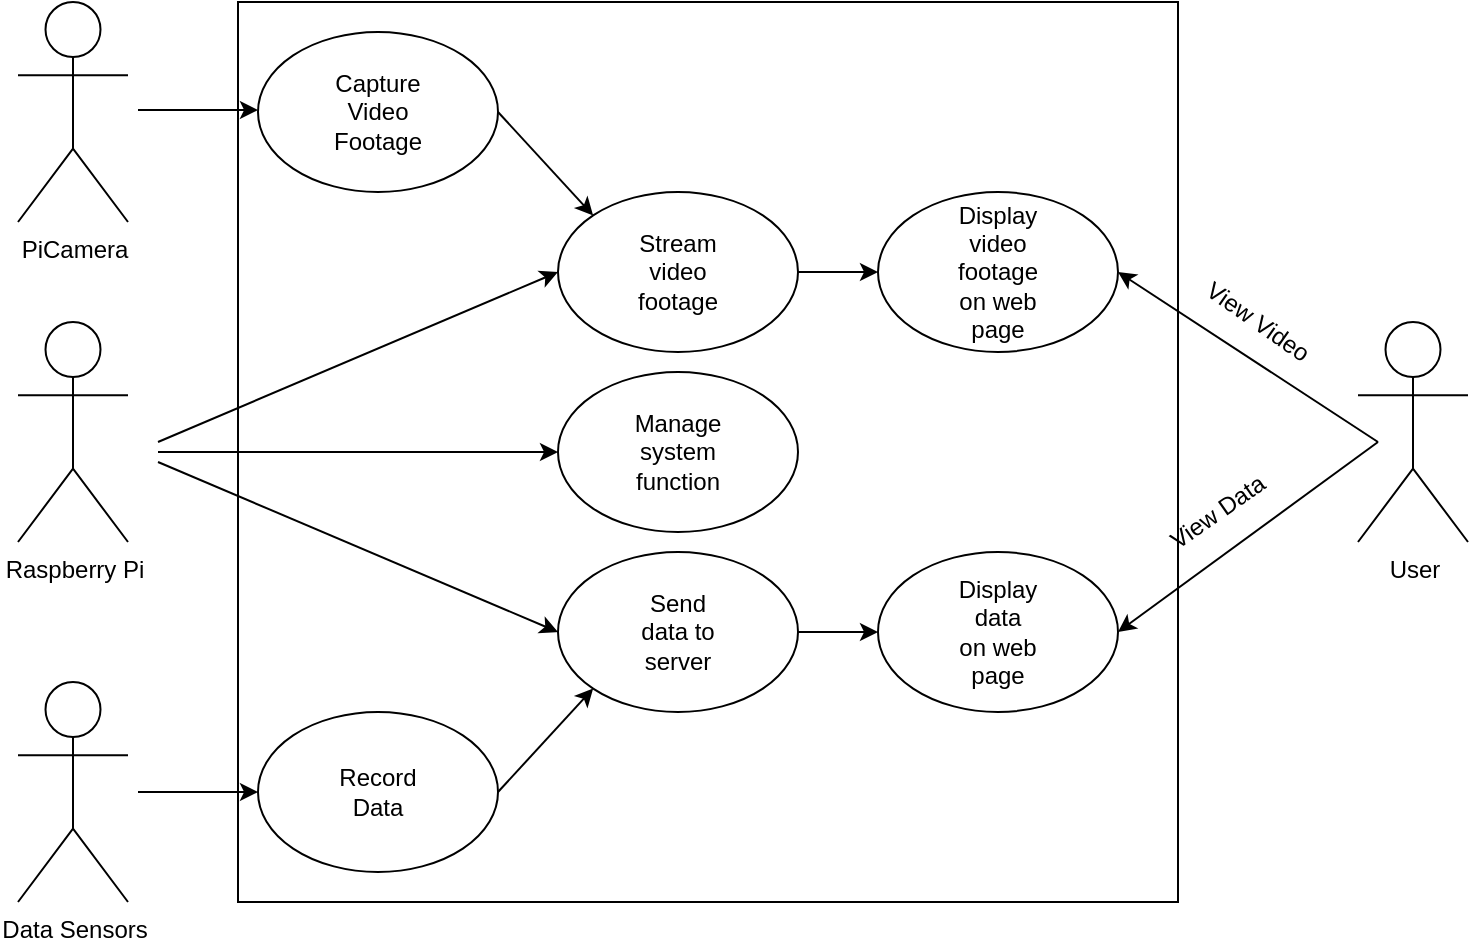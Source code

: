 <mxfile version="10.4.2" type="onedrive"><diagram id="UKjEQcUmKK7HwjCDOjqd" name="Page-1"><mxGraphModel dx="1394" dy="796" grid="0" gridSize="10" guides="1" tooltips="1" connect="1" arrows="1" fold="1" page="0" pageScale="1" pageWidth="827" pageHeight="1169" math="0" shadow="0"><root><mxCell id="0"/><mxCell id="1" parent="0"/><mxCell id="cFRKNjo4WcNd1GHPjiHf-46" value="" style="rounded=0;whiteSpace=wrap;html=1;" parent="1" vertex="1"><mxGeometry x="180" y="60" width="470" height="450" as="geometry"/></mxCell><mxCell id="cFRKNjo4WcNd1GHPjiHf-1" value="Raspberry Pi" style="shape=umlActor;verticalLabelPosition=bottom;labelBackgroundColor=#ffffff;verticalAlign=top;html=1;outlineConnect=0;" parent="1" vertex="1"><mxGeometry x="70" y="220" width="55" height="110" as="geometry"/></mxCell><mxCell id="cFRKNjo4WcNd1GHPjiHf-2" value="Data Sensors" style="shape=umlActor;verticalLabelPosition=bottom;labelBackgroundColor=#ffffff;verticalAlign=top;html=1;outlineConnect=0;" parent="1" vertex="1"><mxGeometry x="70" y="400" width="55" height="110" as="geometry"/></mxCell><mxCell id="cFRKNjo4WcNd1GHPjiHf-3" value="PiCamera" style="shape=umlActor;verticalLabelPosition=bottom;labelBackgroundColor=#ffffff;verticalAlign=top;html=1;outlineConnect=0;" parent="1" vertex="1"><mxGeometry x="70" y="60" width="55" height="110" as="geometry"/></mxCell><mxCell id="cFRKNjo4WcNd1GHPjiHf-4" value="" style="ellipse;whiteSpace=wrap;html=1;" parent="1" vertex="1"><mxGeometry x="190" y="415" width="120" height="80" as="geometry"/></mxCell><mxCell id="cFRKNjo4WcNd1GHPjiHf-5" value="Record Data" style="text;html=1;strokeColor=none;fillColor=none;align=center;verticalAlign=middle;whiteSpace=wrap;rounded=0;" parent="1" vertex="1"><mxGeometry x="230" y="445" width="40" height="20" as="geometry"/></mxCell><mxCell id="cFRKNjo4WcNd1GHPjiHf-6" value="" style="ellipse;whiteSpace=wrap;html=1;" parent="1" vertex="1"><mxGeometry x="190" y="75" width="120" height="80" as="geometry"/></mxCell><mxCell id="cFRKNjo4WcNd1GHPjiHf-7" value="Capture Video Footage" style="text;html=1;strokeColor=none;fillColor=none;align=center;verticalAlign=middle;whiteSpace=wrap;rounded=0;" parent="1" vertex="1"><mxGeometry x="230" y="105" width="40" height="20" as="geometry"/></mxCell><mxCell id="cFRKNjo4WcNd1GHPjiHf-8" value="" style="endArrow=classic;html=1;entryX=0;entryY=0.5;entryDx=0;entryDy=0;" parent="1" target="cFRKNjo4WcNd1GHPjiHf-4" edge="1"><mxGeometry width="50" height="50" relative="1" as="geometry"><mxPoint x="130" y="455" as="sourcePoint"/><mxPoint x="110" y="550" as="targetPoint"/></mxGeometry></mxCell><mxCell id="cFRKNjo4WcNd1GHPjiHf-9" value="" style="endArrow=classic;html=1;entryX=0;entryY=0.5;entryDx=0;entryDy=0;" parent="1" edge="1"><mxGeometry width="50" height="50" relative="1" as="geometry"><mxPoint x="130" y="114" as="sourcePoint"/><mxPoint x="190" y="114" as="targetPoint"/></mxGeometry></mxCell><mxCell id="cFRKNjo4WcNd1GHPjiHf-10" value="" style="ellipse;whiteSpace=wrap;html=1;" parent="1" vertex="1"><mxGeometry x="340" y="155" width="120" height="80" as="geometry"/></mxCell><mxCell id="cFRKNjo4WcNd1GHPjiHf-11" value="Stream video footage" style="text;html=1;strokeColor=none;fillColor=none;align=center;verticalAlign=middle;whiteSpace=wrap;rounded=0;" parent="1" vertex="1"><mxGeometry x="380" y="185" width="40" height="20" as="geometry"/></mxCell><mxCell id="cFRKNjo4WcNd1GHPjiHf-12" value="" style="ellipse;whiteSpace=wrap;html=1;" parent="1" vertex="1"><mxGeometry x="340" y="335" width="120" height="80" as="geometry"/></mxCell><mxCell id="cFRKNjo4WcNd1GHPjiHf-13" value="Send data to server" style="text;html=1;strokeColor=none;fillColor=none;align=center;verticalAlign=middle;whiteSpace=wrap;rounded=0;" parent="1" vertex="1"><mxGeometry x="380" y="365" width="40" height="20" as="geometry"/></mxCell><mxCell id="cFRKNjo4WcNd1GHPjiHf-14" value="" style="ellipse;whiteSpace=wrap;html=1;" parent="1" vertex="1"><mxGeometry x="340" y="245" width="120" height="80" as="geometry"/></mxCell><mxCell id="cFRKNjo4WcNd1GHPjiHf-15" value="Manage system function" style="text;html=1;strokeColor=none;fillColor=none;align=center;verticalAlign=middle;whiteSpace=wrap;rounded=0;" parent="1" vertex="1"><mxGeometry x="380" y="275" width="40" height="20" as="geometry"/></mxCell><mxCell id="cFRKNjo4WcNd1GHPjiHf-16" value="" style="endArrow=classic;html=1;entryX=0;entryY=0.5;entryDx=0;entryDy=0;" parent="1" target="cFRKNjo4WcNd1GHPjiHf-10" edge="1"><mxGeometry width="50" height="50" relative="1" as="geometry"><mxPoint x="140" y="280" as="sourcePoint"/><mxPoint x="200" y="205" as="targetPoint"/></mxGeometry></mxCell><mxCell id="cFRKNjo4WcNd1GHPjiHf-17" value="" style="endArrow=classic;html=1;entryX=0;entryY=0.5;entryDx=0;entryDy=0;" parent="1" target="cFRKNjo4WcNd1GHPjiHf-14" edge="1"><mxGeometry width="50" height="50" relative="1" as="geometry"><mxPoint x="140" y="285" as="sourcePoint"/><mxPoint x="100" y="630" as="targetPoint"/></mxGeometry></mxCell><mxCell id="cFRKNjo4WcNd1GHPjiHf-18" value="" style="endArrow=classic;html=1;entryX=0;entryY=0.5;entryDx=0;entryDy=0;" parent="1" target="cFRKNjo4WcNd1GHPjiHf-12" edge="1"><mxGeometry width="50" height="50" relative="1" as="geometry"><mxPoint x="140" y="290" as="sourcePoint"/><mxPoint x="110" y="550" as="targetPoint"/></mxGeometry></mxCell><mxCell id="cFRKNjo4WcNd1GHPjiHf-19" value="" style="endArrow=classic;html=1;entryX=0;entryY=0;entryDx=0;entryDy=0;exitX=1;exitY=0.5;exitDx=0;exitDy=0;" parent="1" source="cFRKNjo4WcNd1GHPjiHf-6" target="cFRKNjo4WcNd1GHPjiHf-10" edge="1"><mxGeometry width="50" height="50" relative="1" as="geometry"><mxPoint x="60" y="600" as="sourcePoint"/><mxPoint x="110" y="550" as="targetPoint"/></mxGeometry></mxCell><mxCell id="cFRKNjo4WcNd1GHPjiHf-20" value="" style="endArrow=classic;html=1;entryX=0;entryY=1;entryDx=0;entryDy=0;exitX=1;exitY=0.5;exitDx=0;exitDy=0;" parent="1" source="cFRKNjo4WcNd1GHPjiHf-4" target="cFRKNjo4WcNd1GHPjiHf-12" edge="1"><mxGeometry width="50" height="50" relative="1" as="geometry"><mxPoint x="50" y="680" as="sourcePoint"/><mxPoint x="100" y="630" as="targetPoint"/></mxGeometry></mxCell><mxCell id="cFRKNjo4WcNd1GHPjiHf-22" value="User" style="shape=umlActor;verticalLabelPosition=bottom;labelBackgroundColor=#ffffff;verticalAlign=top;html=1;outlineConnect=0;" parent="1" vertex="1"><mxGeometry x="740" y="220" width="55" height="110" as="geometry"/></mxCell><mxCell id="cFRKNjo4WcNd1GHPjiHf-33" value="" style="endArrow=classic;html=1;exitX=1;exitY=0.5;exitDx=0;exitDy=0;entryX=0;entryY=0.5;entryDx=0;entryDy=0;" parent="1" source="cFRKNjo4WcNd1GHPjiHf-12" target="cFRKNjo4WcNd1GHPjiHf-34" edge="1"><mxGeometry width="50" height="50" relative="1" as="geometry"><mxPoint x="60" y="600" as="sourcePoint"/><mxPoint x="530" y="375" as="targetPoint"/></mxGeometry></mxCell><mxCell id="cFRKNjo4WcNd1GHPjiHf-34" value="" style="ellipse;whiteSpace=wrap;html=1;" parent="1" vertex="1"><mxGeometry x="500" y="335" width="120" height="80" as="geometry"/></mxCell><mxCell id="cFRKNjo4WcNd1GHPjiHf-35" value="Display data on web page" style="text;html=1;strokeColor=none;fillColor=none;align=center;verticalAlign=middle;whiteSpace=wrap;rounded=0;" parent="1" vertex="1"><mxGeometry x="540" y="365" width="40" height="20" as="geometry"/></mxCell><mxCell id="cFRKNjo4WcNd1GHPjiHf-37" value="" style="ellipse;whiteSpace=wrap;html=1;" parent="1" vertex="1"><mxGeometry x="500" y="155" width="120" height="80" as="geometry"/></mxCell><mxCell id="cFRKNjo4WcNd1GHPjiHf-38" value="Display video footage on web page" style="text;html=1;strokeColor=none;fillColor=none;align=center;verticalAlign=middle;whiteSpace=wrap;rounded=0;" parent="1" vertex="1"><mxGeometry x="540" y="185" width="40" height="20" as="geometry"/></mxCell><mxCell id="cFRKNjo4WcNd1GHPjiHf-40" value="" style="endArrow=classic;html=1;entryX=0;entryY=0.5;entryDx=0;entryDy=0;exitX=1;exitY=0.5;exitDx=0;exitDy=0;" parent="1" source="cFRKNjo4WcNd1GHPjiHf-10" target="cFRKNjo4WcNd1GHPjiHf-37" edge="1"><mxGeometry width="50" height="50" relative="1" as="geometry"><mxPoint x="60" y="600" as="sourcePoint"/><mxPoint x="110" y="550" as="targetPoint"/></mxGeometry></mxCell><mxCell id="cFRKNjo4WcNd1GHPjiHf-41" value="" style="endArrow=classic;html=1;entryX=1;entryY=0.5;entryDx=0;entryDy=0;" parent="1" target="cFRKNjo4WcNd1GHPjiHf-37" edge="1"><mxGeometry width="50" height="50" relative="1" as="geometry"><mxPoint x="750" y="280" as="sourcePoint"/><mxPoint x="110" y="550" as="targetPoint"/></mxGeometry></mxCell><mxCell id="cFRKNjo4WcNd1GHPjiHf-42" value="" style="endArrow=classic;html=1;entryX=1;entryY=0.5;entryDx=0;entryDy=0;" parent="1" target="cFRKNjo4WcNd1GHPjiHf-34" edge="1"><mxGeometry width="50" height="50" relative="1" as="geometry"><mxPoint x="750" y="280" as="sourcePoint"/><mxPoint x="110" y="550" as="targetPoint"/></mxGeometry></mxCell><mxCell id="cFRKNjo4WcNd1GHPjiHf-43" value="View Video" style="text;html=1;strokeColor=none;fillColor=none;align=center;verticalAlign=middle;whiteSpace=wrap;rounded=0;rotation=35;" parent="1" vertex="1"><mxGeometry x="650" y="210" width="80" height="20" as="geometry"/></mxCell><mxCell id="cFRKNjo4WcNd1GHPjiHf-44" value="View Data" style="text;html=1;strokeColor=none;fillColor=none;align=center;verticalAlign=middle;whiteSpace=wrap;rounded=0;rotation=-35;" parent="1" vertex="1"><mxGeometry x="630" y="305" width="80" height="20" as="geometry"/></mxCell></root></mxGraphModel></diagram></mxfile>